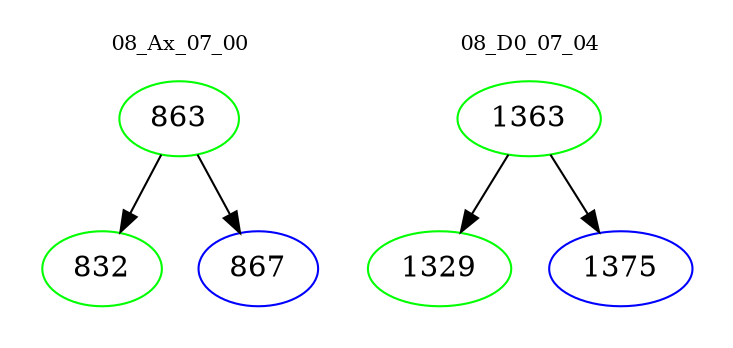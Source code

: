 digraph{
subgraph cluster_0 {
color = white
label = "08_Ax_07_00";
fontsize=10;
T0_863 [label="863", color="green"]
T0_863 -> T0_832 [color="black"]
T0_832 [label="832", color="green"]
T0_863 -> T0_867 [color="black"]
T0_867 [label="867", color="blue"]
}
subgraph cluster_1 {
color = white
label = "08_D0_07_04";
fontsize=10;
T1_1363 [label="1363", color="green"]
T1_1363 -> T1_1329 [color="black"]
T1_1329 [label="1329", color="green"]
T1_1363 -> T1_1375 [color="black"]
T1_1375 [label="1375", color="blue"]
}
}
